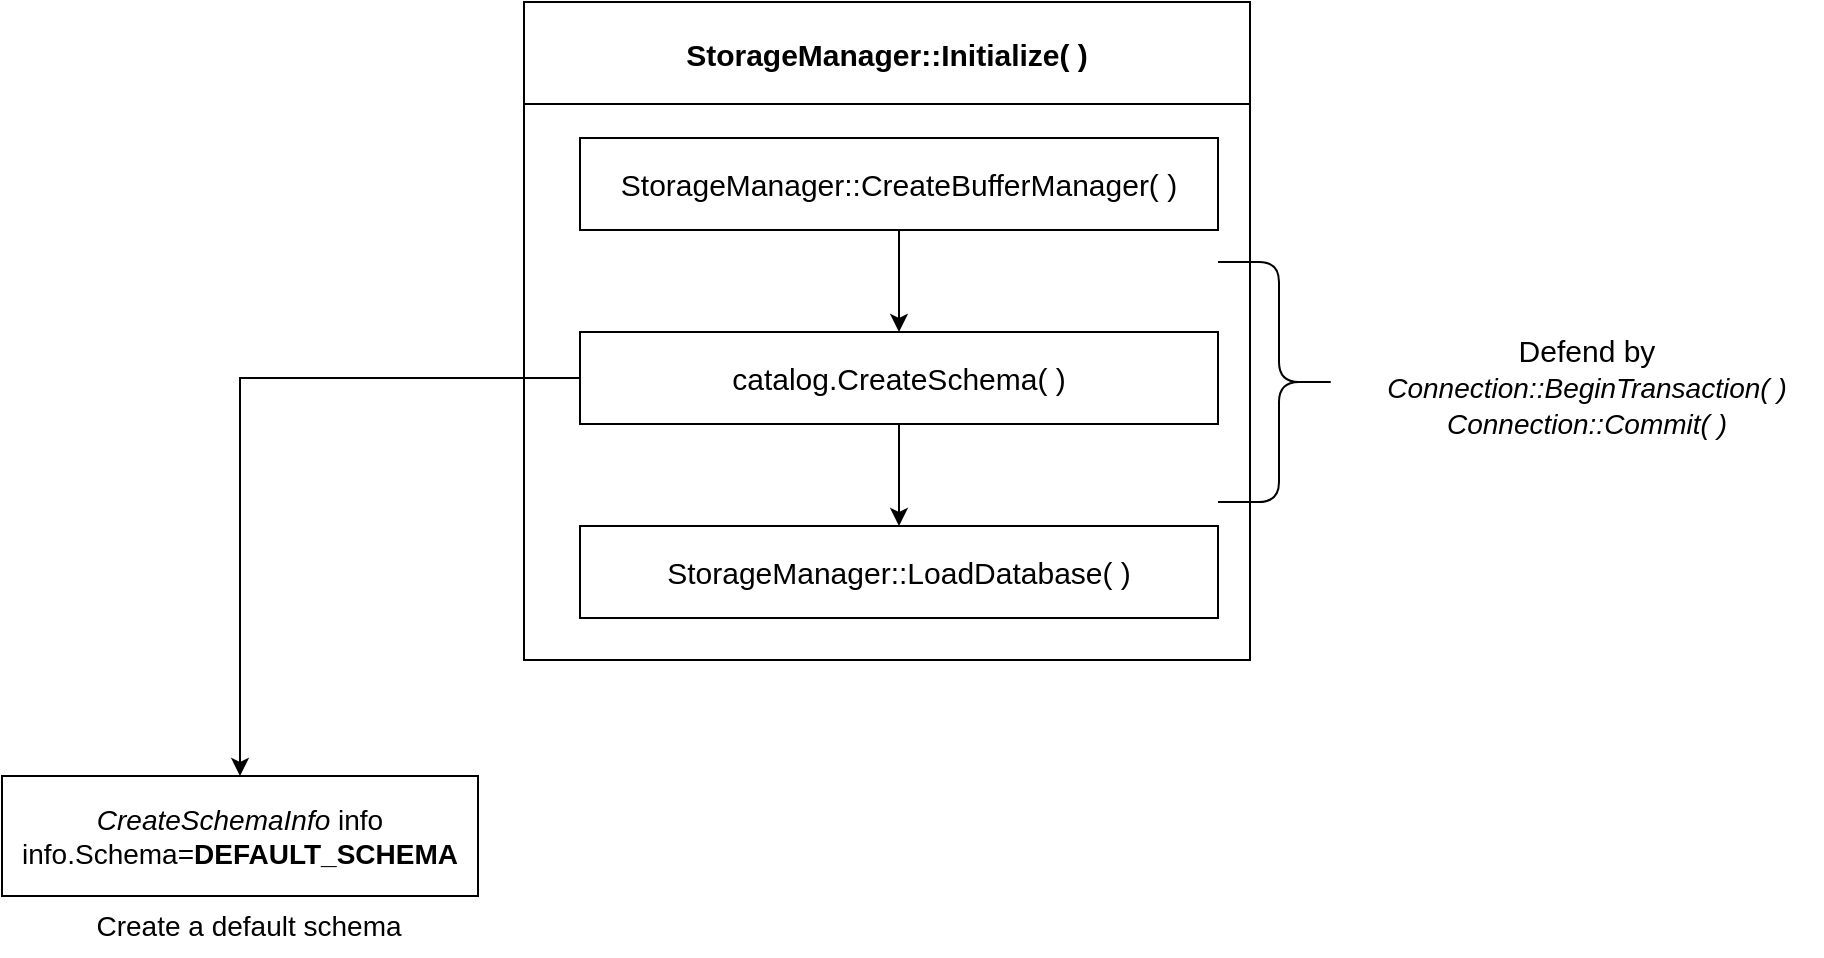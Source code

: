 <mxfile version="20.6.0" type="github">
  <diagram id="GQswBAs9rWUTwK8a14QV" name="第 1 页">
    <mxGraphModel dx="1018" dy="659" grid="0" gridSize="10" guides="1" tooltips="1" connect="1" arrows="1" fold="1" page="1" pageScale="1" pageWidth="3300" pageHeight="4681" math="0" shadow="0">
      <root>
        <mxCell id="0" />
        <mxCell id="1" parent="0" />
        <mxCell id="OjtDRb3r2wVRJjBGD-eC-1" value="&lt;font style=&quot;font-size: 15px;&quot;&gt;&lt;b&gt;StorageManager::Initialize( )&lt;/b&gt;&lt;/font&gt;" style="rounded=0;whiteSpace=wrap;html=1;" parent="1" vertex="1">
          <mxGeometry x="282" y="154" width="363" height="51" as="geometry" />
        </mxCell>
        <mxCell id="OjtDRb3r2wVRJjBGD-eC-2" value="" style="rounded=0;whiteSpace=wrap;html=1;fontSize=15;" parent="1" vertex="1">
          <mxGeometry x="282" y="205" width="363" height="278" as="geometry" />
        </mxCell>
        <mxCell id="OjtDRb3r2wVRJjBGD-eC-5" style="edgeStyle=orthogonalEdgeStyle;rounded=0;orthogonalLoop=1;jettySize=auto;html=1;entryX=0.5;entryY=0;entryDx=0;entryDy=0;fontSize=15;" parent="1" source="OjtDRb3r2wVRJjBGD-eC-3" target="OjtDRb3r2wVRJjBGD-eC-4" edge="1">
          <mxGeometry relative="1" as="geometry" />
        </mxCell>
        <mxCell id="OjtDRb3r2wVRJjBGD-eC-3" value="StorageManager::CreateBufferManager( )" style="rounded=0;whiteSpace=wrap;html=1;fontSize=15;" parent="1" vertex="1">
          <mxGeometry x="310" y="222" width="319" height="46" as="geometry" />
        </mxCell>
        <mxCell id="OjtDRb3r2wVRJjBGD-eC-7" style="edgeStyle=orthogonalEdgeStyle;rounded=0;orthogonalLoop=1;jettySize=auto;html=1;entryX=0.5;entryY=0;entryDx=0;entryDy=0;fontSize=15;" parent="1" source="OjtDRb3r2wVRJjBGD-eC-4" target="OjtDRb3r2wVRJjBGD-eC-6" edge="1">
          <mxGeometry relative="1" as="geometry" />
        </mxCell>
        <mxCell id="OjtDRb3r2wVRJjBGD-eC-10" style="edgeStyle=orthogonalEdgeStyle;rounded=0;orthogonalLoop=1;jettySize=auto;html=1;fontSize=14;" parent="1" source="OjtDRb3r2wVRJjBGD-eC-4" target="OjtDRb3r2wVRJjBGD-eC-11" edge="1">
          <mxGeometry relative="1" as="geometry">
            <mxPoint x="218" y="627" as="targetPoint" />
          </mxGeometry>
        </mxCell>
        <mxCell id="OjtDRb3r2wVRJjBGD-eC-4" value="catalog.CreateSchema( )" style="rounded=0;whiteSpace=wrap;html=1;fontSize=15;" parent="1" vertex="1">
          <mxGeometry x="310" y="319" width="319" height="46" as="geometry" />
        </mxCell>
        <mxCell id="OjtDRb3r2wVRJjBGD-eC-6" value="StorageManager::LoadDatabase( )" style="rounded=0;whiteSpace=wrap;html=1;fontSize=15;" parent="1" vertex="1">
          <mxGeometry x="310" y="416" width="319" height="46" as="geometry" />
        </mxCell>
        <mxCell id="OjtDRb3r2wVRJjBGD-eC-8" value="" style="shape=curlyBracket;whiteSpace=wrap;html=1;rounded=1;flipH=1;labelPosition=right;verticalLabelPosition=middle;align=left;verticalAlign=middle;fontSize=15;" parent="1" vertex="1">
          <mxGeometry x="629" y="284" width="61" height="120" as="geometry" />
        </mxCell>
        <mxCell id="OjtDRb3r2wVRJjBGD-eC-9" value="Defend by &lt;i&gt;&lt;font style=&quot;font-size: 14px;&quot;&gt;Connection::BeginTransaction( ) Connection::Commit( )&lt;/font&gt;&lt;/i&gt;" style="text;html=1;strokeColor=none;fillColor=none;align=center;verticalAlign=middle;whiteSpace=wrap;rounded=0;fontSize=15;" parent="1" vertex="1">
          <mxGeometry x="696" y="331" width="235" height="30" as="geometry" />
        </mxCell>
        <mxCell id="OjtDRb3r2wVRJjBGD-eC-11" value="&lt;i&gt;CreateSchemaInfo&lt;/i&gt; info&lt;br&gt;info.Schema=&lt;b&gt;DEFAULT_SCHEMA&lt;/b&gt;" style="rounded=0;whiteSpace=wrap;html=1;fontSize=14;" parent="1" vertex="1">
          <mxGeometry x="21" y="541" width="238" height="60" as="geometry" />
        </mxCell>
        <mxCell id="VM_0vS1CVFmWydNHuRjW-1" value="&lt;font style=&quot;font-size: 14px;&quot;&gt;Create a default schema&lt;/font&gt;" style="text;html=1;strokeColor=none;fillColor=none;align=center;verticalAlign=middle;whiteSpace=wrap;rounded=0;" vertex="1" parent="1">
          <mxGeometry x="53" y="601" width="183" height="30" as="geometry" />
        </mxCell>
      </root>
    </mxGraphModel>
  </diagram>
</mxfile>

